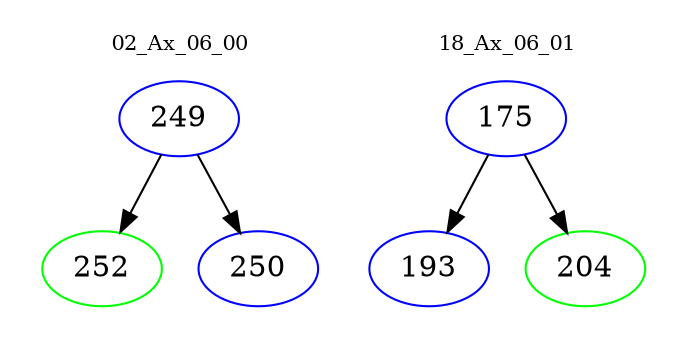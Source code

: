 digraph{
subgraph cluster_0 {
color = white
label = "02_Ax_06_00";
fontsize=10;
T0_249 [label="249", color="blue"]
T0_249 -> T0_252 [color="black"]
T0_252 [label="252", color="green"]
T0_249 -> T0_250 [color="black"]
T0_250 [label="250", color="blue"]
}
subgraph cluster_1 {
color = white
label = "18_Ax_06_01";
fontsize=10;
T1_175 [label="175", color="blue"]
T1_175 -> T1_193 [color="black"]
T1_193 [label="193", color="blue"]
T1_175 -> T1_204 [color="black"]
T1_204 [label="204", color="green"]
}
}
